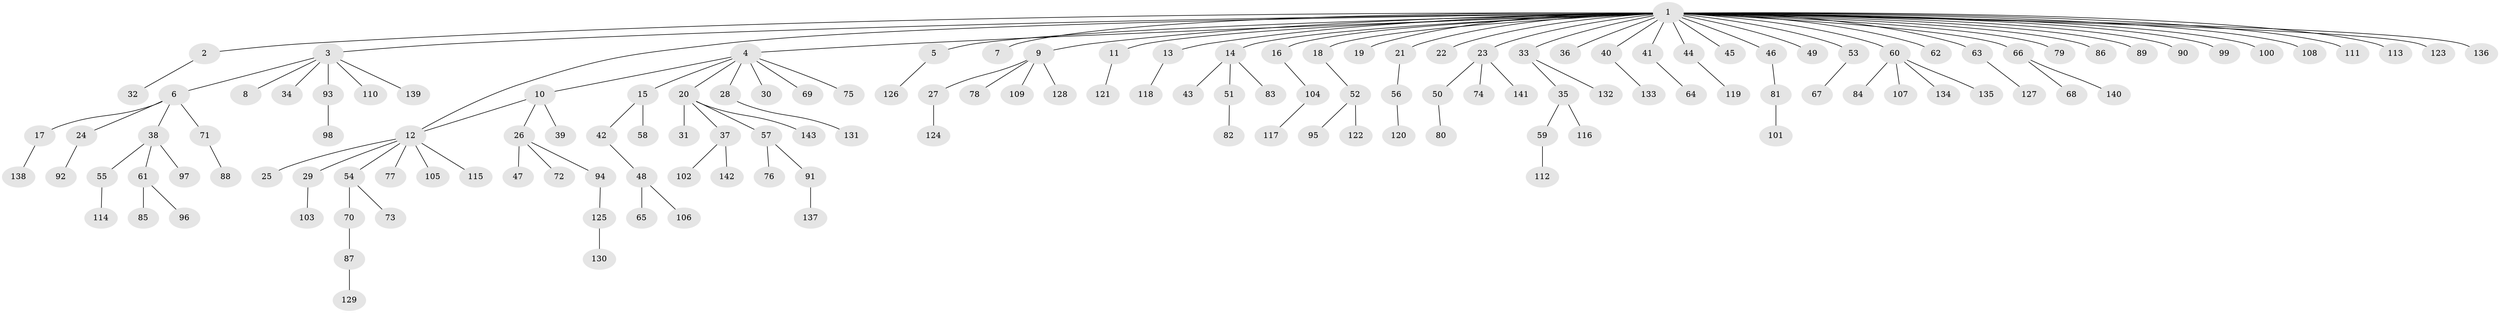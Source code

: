 // coarse degree distribution, {40: 0.009009009009009009, 6: 0.009009009009009009, 9: 0.018018018018018018, 1: 0.6846846846846847, 5: 0.009009009009009009, 4: 0.07207207207207207, 2: 0.1891891891891892, 3: 0.009009009009009009}
// Generated by graph-tools (version 1.1) at 2025/41/03/06/25 10:41:51]
// undirected, 143 vertices, 143 edges
graph export_dot {
graph [start="1"]
  node [color=gray90,style=filled];
  1;
  2;
  3;
  4;
  5;
  6;
  7;
  8;
  9;
  10;
  11;
  12;
  13;
  14;
  15;
  16;
  17;
  18;
  19;
  20;
  21;
  22;
  23;
  24;
  25;
  26;
  27;
  28;
  29;
  30;
  31;
  32;
  33;
  34;
  35;
  36;
  37;
  38;
  39;
  40;
  41;
  42;
  43;
  44;
  45;
  46;
  47;
  48;
  49;
  50;
  51;
  52;
  53;
  54;
  55;
  56;
  57;
  58;
  59;
  60;
  61;
  62;
  63;
  64;
  65;
  66;
  67;
  68;
  69;
  70;
  71;
  72;
  73;
  74;
  75;
  76;
  77;
  78;
  79;
  80;
  81;
  82;
  83;
  84;
  85;
  86;
  87;
  88;
  89;
  90;
  91;
  92;
  93;
  94;
  95;
  96;
  97;
  98;
  99;
  100;
  101;
  102;
  103;
  104;
  105;
  106;
  107;
  108;
  109;
  110;
  111;
  112;
  113;
  114;
  115;
  116;
  117;
  118;
  119;
  120;
  121;
  122;
  123;
  124;
  125;
  126;
  127;
  128;
  129;
  130;
  131;
  132;
  133;
  134;
  135;
  136;
  137;
  138;
  139;
  140;
  141;
  142;
  143;
  1 -- 2;
  1 -- 3;
  1 -- 4;
  1 -- 5;
  1 -- 7;
  1 -- 9;
  1 -- 11;
  1 -- 12;
  1 -- 13;
  1 -- 14;
  1 -- 16;
  1 -- 18;
  1 -- 19;
  1 -- 21;
  1 -- 22;
  1 -- 23;
  1 -- 33;
  1 -- 36;
  1 -- 40;
  1 -- 41;
  1 -- 44;
  1 -- 45;
  1 -- 46;
  1 -- 49;
  1 -- 53;
  1 -- 60;
  1 -- 62;
  1 -- 63;
  1 -- 66;
  1 -- 79;
  1 -- 86;
  1 -- 89;
  1 -- 90;
  1 -- 99;
  1 -- 100;
  1 -- 108;
  1 -- 111;
  1 -- 113;
  1 -- 123;
  1 -- 136;
  2 -- 32;
  3 -- 6;
  3 -- 8;
  3 -- 34;
  3 -- 93;
  3 -- 110;
  3 -- 139;
  4 -- 10;
  4 -- 15;
  4 -- 20;
  4 -- 28;
  4 -- 30;
  4 -- 69;
  4 -- 75;
  5 -- 126;
  6 -- 17;
  6 -- 24;
  6 -- 38;
  6 -- 71;
  9 -- 27;
  9 -- 78;
  9 -- 109;
  9 -- 128;
  10 -- 12;
  10 -- 26;
  10 -- 39;
  11 -- 121;
  12 -- 25;
  12 -- 29;
  12 -- 54;
  12 -- 77;
  12 -- 105;
  12 -- 115;
  13 -- 118;
  14 -- 43;
  14 -- 51;
  14 -- 83;
  15 -- 42;
  15 -- 58;
  16 -- 104;
  17 -- 138;
  18 -- 52;
  20 -- 31;
  20 -- 37;
  20 -- 57;
  20 -- 143;
  21 -- 56;
  23 -- 50;
  23 -- 74;
  23 -- 141;
  24 -- 92;
  26 -- 47;
  26 -- 72;
  26 -- 94;
  27 -- 124;
  28 -- 131;
  29 -- 103;
  33 -- 35;
  33 -- 132;
  35 -- 59;
  35 -- 116;
  37 -- 102;
  37 -- 142;
  38 -- 55;
  38 -- 61;
  38 -- 97;
  40 -- 133;
  41 -- 64;
  42 -- 48;
  44 -- 119;
  46 -- 81;
  48 -- 65;
  48 -- 106;
  50 -- 80;
  51 -- 82;
  52 -- 95;
  52 -- 122;
  53 -- 67;
  54 -- 70;
  54 -- 73;
  55 -- 114;
  56 -- 120;
  57 -- 76;
  57 -- 91;
  59 -- 112;
  60 -- 84;
  60 -- 107;
  60 -- 134;
  60 -- 135;
  61 -- 85;
  61 -- 96;
  63 -- 127;
  66 -- 68;
  66 -- 140;
  70 -- 87;
  71 -- 88;
  81 -- 101;
  87 -- 129;
  91 -- 137;
  93 -- 98;
  94 -- 125;
  104 -- 117;
  125 -- 130;
}
